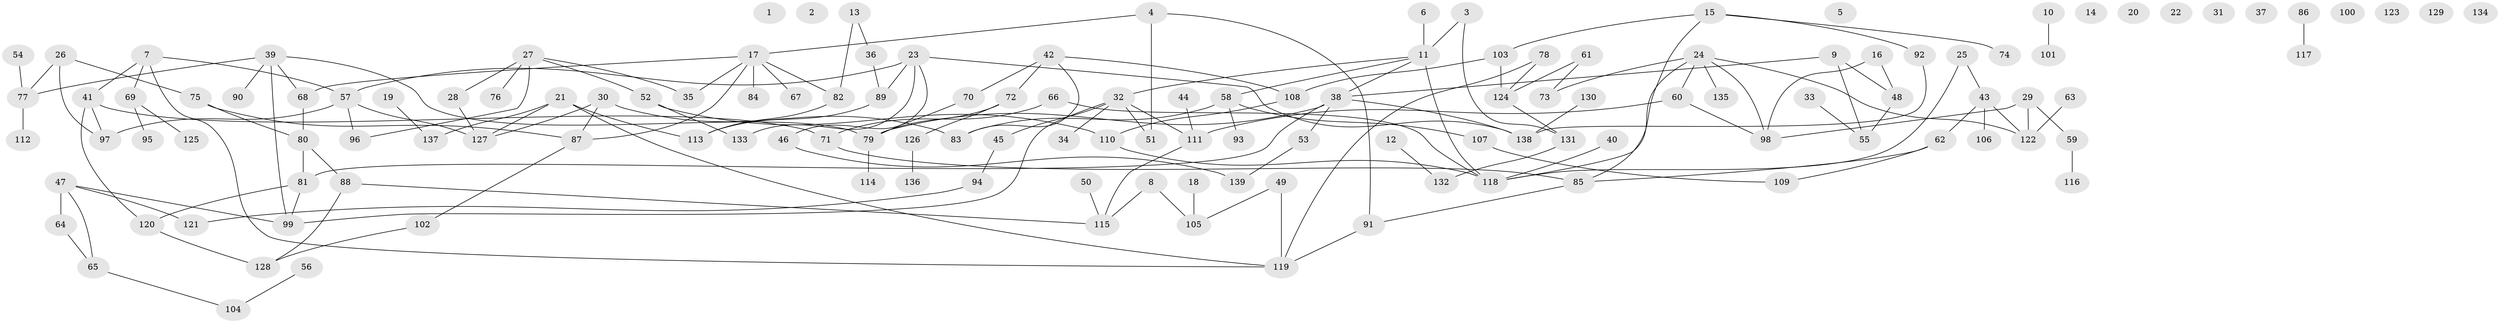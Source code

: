 // Generated by graph-tools (version 1.1) at 2025/33/03/09/25 02:33:40]
// undirected, 139 vertices, 169 edges
graph export_dot {
graph [start="1"]
  node [color=gray90,style=filled];
  1;
  2;
  3;
  4;
  5;
  6;
  7;
  8;
  9;
  10;
  11;
  12;
  13;
  14;
  15;
  16;
  17;
  18;
  19;
  20;
  21;
  22;
  23;
  24;
  25;
  26;
  27;
  28;
  29;
  30;
  31;
  32;
  33;
  34;
  35;
  36;
  37;
  38;
  39;
  40;
  41;
  42;
  43;
  44;
  45;
  46;
  47;
  48;
  49;
  50;
  51;
  52;
  53;
  54;
  55;
  56;
  57;
  58;
  59;
  60;
  61;
  62;
  63;
  64;
  65;
  66;
  67;
  68;
  69;
  70;
  71;
  72;
  73;
  74;
  75;
  76;
  77;
  78;
  79;
  80;
  81;
  82;
  83;
  84;
  85;
  86;
  87;
  88;
  89;
  90;
  91;
  92;
  93;
  94;
  95;
  96;
  97;
  98;
  99;
  100;
  101;
  102;
  103;
  104;
  105;
  106;
  107;
  108;
  109;
  110;
  111;
  112;
  113;
  114;
  115;
  116;
  117;
  118;
  119;
  120;
  121;
  122;
  123;
  124;
  125;
  126;
  127;
  128;
  129;
  130;
  131;
  132;
  133;
  134;
  135;
  136;
  137;
  138;
  139;
  3 -- 11;
  3 -- 131;
  4 -- 17;
  4 -- 51;
  4 -- 91;
  6 -- 11;
  7 -- 41;
  7 -- 57;
  7 -- 69;
  7 -- 119;
  8 -- 105;
  8 -- 115;
  9 -- 38;
  9 -- 48;
  9 -- 55;
  10 -- 101;
  11 -- 32;
  11 -- 38;
  11 -- 58;
  11 -- 118;
  12 -- 132;
  13 -- 36;
  13 -- 82;
  15 -- 74;
  15 -- 85;
  15 -- 92;
  15 -- 103;
  16 -- 48;
  16 -- 98;
  17 -- 35;
  17 -- 67;
  17 -- 68;
  17 -- 82;
  17 -- 84;
  17 -- 87;
  18 -- 105;
  19 -- 137;
  21 -- 113;
  21 -- 119;
  21 -- 127;
  21 -- 137;
  23 -- 46;
  23 -- 57;
  23 -- 89;
  23 -- 133;
  23 -- 138;
  24 -- 60;
  24 -- 73;
  24 -- 98;
  24 -- 118;
  24 -- 122;
  24 -- 135;
  25 -- 43;
  25 -- 118;
  26 -- 75;
  26 -- 77;
  26 -- 97;
  27 -- 28;
  27 -- 35;
  27 -- 52;
  27 -- 76;
  27 -- 96;
  28 -- 127;
  29 -- 59;
  29 -- 98;
  29 -- 122;
  30 -- 83;
  30 -- 87;
  30 -- 127;
  32 -- 34;
  32 -- 45;
  32 -- 51;
  32 -- 99;
  32 -- 111;
  33 -- 55;
  36 -- 89;
  38 -- 53;
  38 -- 79;
  38 -- 81;
  38 -- 138;
  39 -- 68;
  39 -- 77;
  39 -- 79;
  39 -- 90;
  39 -- 99;
  40 -- 118;
  41 -- 71;
  41 -- 97;
  41 -- 120;
  42 -- 70;
  42 -- 72;
  42 -- 83;
  42 -- 108;
  43 -- 62;
  43 -- 106;
  43 -- 122;
  44 -- 111;
  45 -- 94;
  46 -- 139;
  47 -- 64;
  47 -- 65;
  47 -- 99;
  47 -- 121;
  48 -- 55;
  49 -- 105;
  49 -- 119;
  50 -- 115;
  52 -- 110;
  52 -- 133;
  53 -- 139;
  54 -- 77;
  56 -- 104;
  57 -- 96;
  57 -- 97;
  57 -- 127;
  58 -- 83;
  58 -- 93;
  58 -- 107;
  59 -- 116;
  60 -- 98;
  60 -- 111;
  61 -- 73;
  61 -- 124;
  62 -- 85;
  62 -- 109;
  63 -- 122;
  64 -- 65;
  65 -- 104;
  66 -- 71;
  66 -- 118;
  68 -- 80;
  69 -- 95;
  69 -- 125;
  70 -- 79;
  71 -- 85;
  72 -- 79;
  72 -- 126;
  75 -- 80;
  75 -- 87;
  77 -- 112;
  78 -- 119;
  78 -- 124;
  79 -- 114;
  80 -- 81;
  80 -- 88;
  81 -- 99;
  81 -- 120;
  82 -- 113;
  85 -- 91;
  86 -- 117;
  87 -- 102;
  88 -- 115;
  88 -- 128;
  89 -- 113;
  91 -- 119;
  92 -- 138;
  94 -- 121;
  102 -- 128;
  103 -- 108;
  103 -- 124;
  107 -- 109;
  108 -- 110;
  110 -- 118;
  111 -- 115;
  120 -- 128;
  124 -- 131;
  126 -- 136;
  130 -- 138;
  131 -- 132;
}
